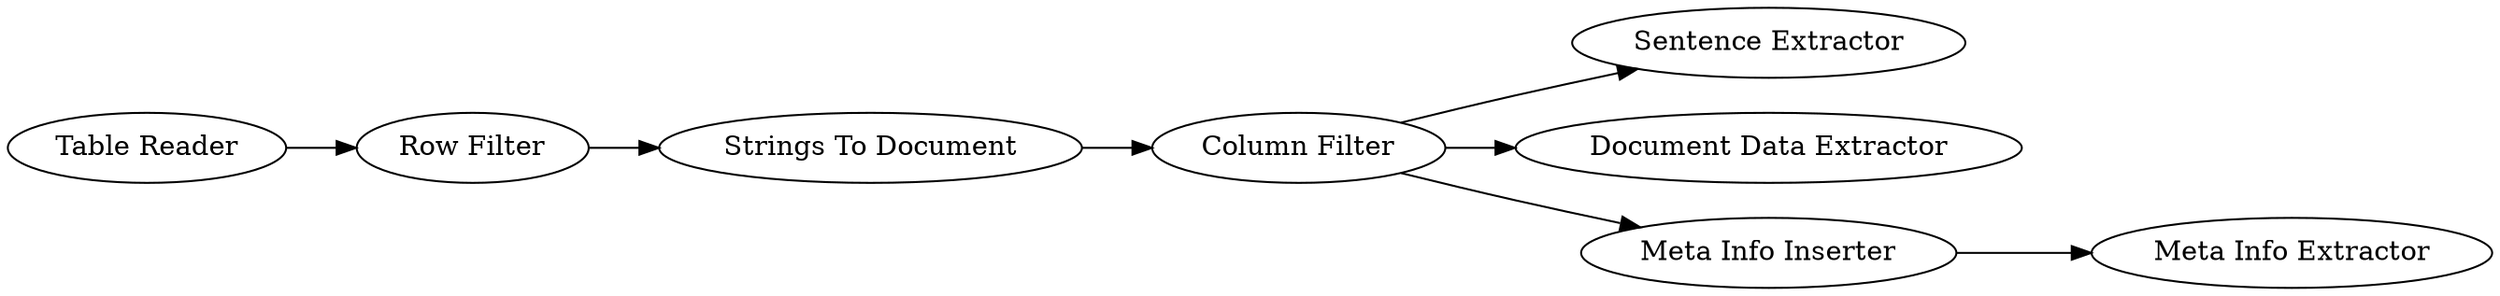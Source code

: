 digraph {
	107 [label="Sentence Extractor"]
	128 [label="Column Filter"]
	133 [label="Strings To Document"]
	414 [label="Document Data Extractor"]
	417 [label="Row Filter"]
	418 [label="Meta Info Inserter"]
	419 [label="Meta Info Extractor"]
	420 [label="Table Reader"]
	128 -> 418
	128 -> 107
	128 -> 414
	133 -> 128
	417 -> 133
	418 -> 419
	420 -> 417
	rankdir=LR
}
